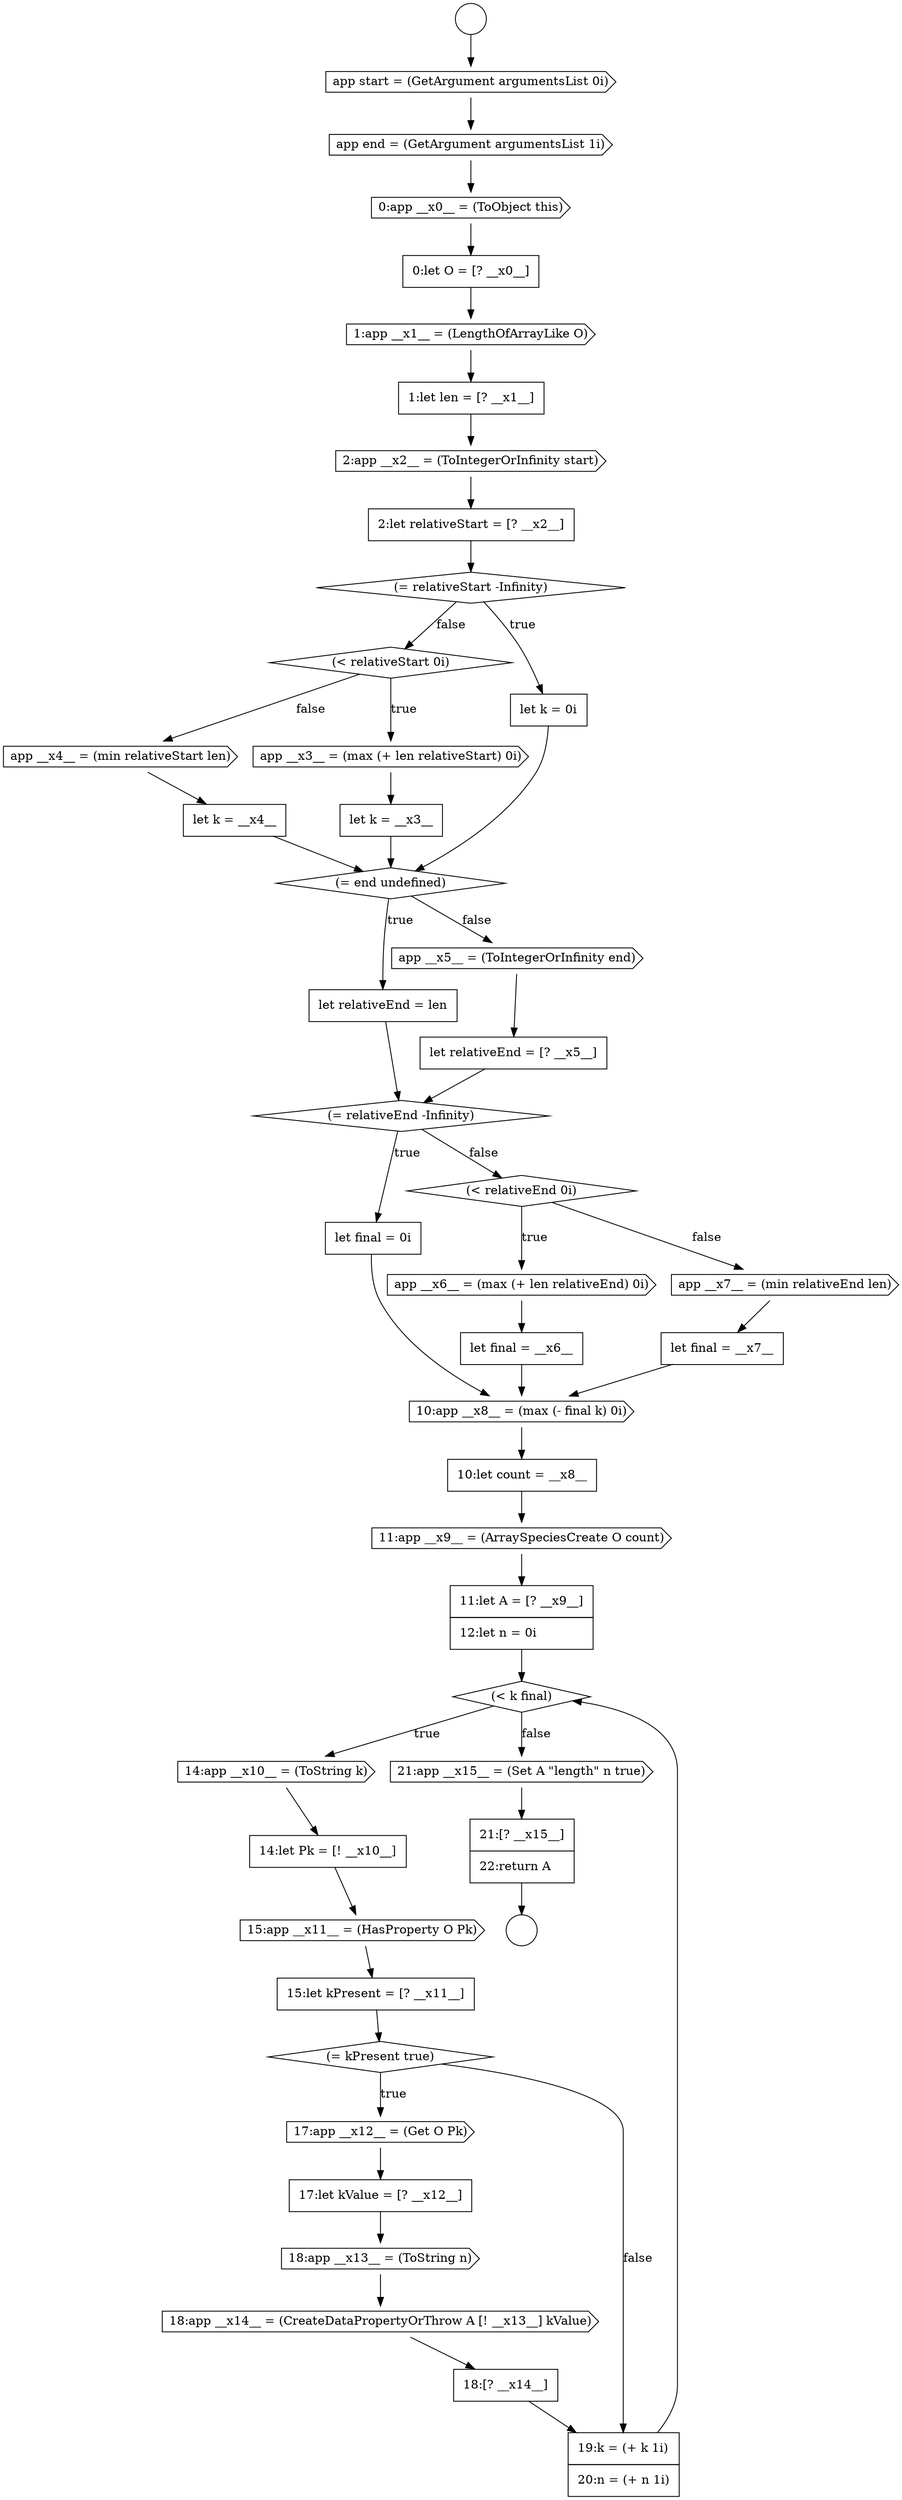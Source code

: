 digraph {
  node0 [shape=circle label=" " color="black" fillcolor="white" style=filled]
  node5 [shape=none, margin=0, label=<<font color="black">
    <table border="0" cellborder="1" cellspacing="0" cellpadding="10">
      <tr><td align="left">0:let O = [? __x0__]</td></tr>
    </table>
  </font>> color="black" fillcolor="white" style=filled]
  node10 [shape=diamond, label=<<font color="black">(= relativeStart -Infinity)</font>> color="black" fillcolor="white" style=filled]
  node14 [shape=none, margin=0, label=<<font color="black">
    <table border="0" cellborder="1" cellspacing="0" cellpadding="10">
      <tr><td align="left">let k = __x3__</td></tr>
    </table>
  </font>> color="black" fillcolor="white" style=filled]
  node1 [shape=circle label=" " color="black" fillcolor="white" style=filled]
  node6 [shape=cds, label=<<font color="black">1:app __x1__ = (LengthOfArrayLike O)</font>> color="black" fillcolor="white" style=filled]
  node9 [shape=none, margin=0, label=<<font color="black">
    <table border="0" cellborder="1" cellspacing="0" cellpadding="10">
      <tr><td align="left">2:let relativeStart = [? __x2__]</td></tr>
    </table>
  </font>> color="black" fillcolor="white" style=filled]
  node2 [shape=cds, label=<<font color="black">app start = (GetArgument argumentsList 0i)</font>> color="black" fillcolor="white" style=filled]
  node12 [shape=diamond, label=<<font color="black">(&lt; relativeStart 0i)</font>> color="black" fillcolor="white" style=filled]
  node18 [shape=none, margin=0, label=<<font color="black">
    <table border="0" cellborder="1" cellspacing="0" cellpadding="10">
      <tr><td align="left">let relativeEnd = len</td></tr>
    </table>
  </font>> color="black" fillcolor="white" style=filled]
  node8 [shape=cds, label=<<font color="black">2:app __x2__ = (ToIntegerOrInfinity start)</font>> color="black" fillcolor="white" style=filled]
  node4 [shape=cds, label=<<font color="black">0:app __x0__ = (ToObject this)</font>> color="black" fillcolor="white" style=filled]
  node15 [shape=cds, label=<<font color="black">app __x4__ = (min relativeStart len)</font>> color="black" fillcolor="white" style=filled]
  node42 [shape=none, margin=0, label=<<font color="black">
    <table border="0" cellborder="1" cellspacing="0" cellpadding="10">
      <tr><td align="left">18:[? __x14__]</td></tr>
    </table>
  </font>> color="black" fillcolor="white" style=filled]
  node24 [shape=cds, label=<<font color="black">app __x6__ = (max (+ len relativeEnd) 0i)</font>> color="black" fillcolor="white" style=filled]
  node37 [shape=diamond, label=<<font color="black">(= kPresent true)</font>> color="black" fillcolor="white" style=filled]
  node25 [shape=none, margin=0, label=<<font color="black">
    <table border="0" cellborder="1" cellspacing="0" cellpadding="10">
      <tr><td align="left">let final = __x6__</td></tr>
    </table>
  </font>> color="black" fillcolor="white" style=filled]
  node20 [shape=none, margin=0, label=<<font color="black">
    <table border="0" cellborder="1" cellspacing="0" cellpadding="10">
      <tr><td align="left">let relativeEnd = [? __x5__]</td></tr>
    </table>
  </font>> color="black" fillcolor="white" style=filled]
  node29 [shape=none, margin=0, label=<<font color="black">
    <table border="0" cellborder="1" cellspacing="0" cellpadding="10">
      <tr><td align="left">10:let count = __x8__</td></tr>
    </table>
  </font>> color="black" fillcolor="white" style=filled]
  node21 [shape=diamond, label=<<font color="black">(= relativeEnd -Infinity)</font>> color="black" fillcolor="white" style=filled]
  node33 [shape=cds, label=<<font color="black">14:app __x10__ = (ToString k)</font>> color="black" fillcolor="white" style=filled]
  node28 [shape=cds, label=<<font color="black">10:app __x8__ = (max (- final k) 0i)</font>> color="black" fillcolor="white" style=filled]
  node38 [shape=cds, label=<<font color="black">17:app __x12__ = (Get O Pk)</font>> color="black" fillcolor="white" style=filled]
  node13 [shape=cds, label=<<font color="black">app __x3__ = (max (+ len relativeStart) 0i)</font>> color="black" fillcolor="white" style=filled]
  node41 [shape=cds, label=<<font color="black">18:app __x14__ = (CreateDataPropertyOrThrow A [! __x13__] kValue)</font>> color="black" fillcolor="white" style=filled]
  node45 [shape=none, margin=0, label=<<font color="black">
    <table border="0" cellborder="1" cellspacing="0" cellpadding="10">
      <tr><td align="left">21:[? __x15__]</td></tr>
      <tr><td align="left">22:return A</td></tr>
    </table>
  </font>> color="black" fillcolor="white" style=filled]
  node17 [shape=diamond, label=<<font color="black">(= end undefined)</font>> color="black" fillcolor="white" style=filled]
  node32 [shape=diamond, label=<<font color="black">(&lt; k final)</font>> color="black" fillcolor="white" style=filled]
  node34 [shape=none, margin=0, label=<<font color="black">
    <table border="0" cellborder="1" cellspacing="0" cellpadding="10">
      <tr><td align="left">14:let Pk = [! __x10__]</td></tr>
    </table>
  </font>> color="black" fillcolor="white" style=filled]
  node22 [shape=none, margin=0, label=<<font color="black">
    <table border="0" cellborder="1" cellspacing="0" cellpadding="10">
      <tr><td align="left">let final = 0i</td></tr>
    </table>
  </font>> color="black" fillcolor="white" style=filled]
  node44 [shape=cds, label=<<font color="black">21:app __x15__ = (Set A &quot;length&quot; n true)</font>> color="black" fillcolor="white" style=filled]
  node27 [shape=none, margin=0, label=<<font color="black">
    <table border="0" cellborder="1" cellspacing="0" cellpadding="10">
      <tr><td align="left">let final = __x7__</td></tr>
    </table>
  </font>> color="black" fillcolor="white" style=filled]
  node7 [shape=none, margin=0, label=<<font color="black">
    <table border="0" cellborder="1" cellspacing="0" cellpadding="10">
      <tr><td align="left">1:let len = [? __x1__]</td></tr>
    </table>
  </font>> color="black" fillcolor="white" style=filled]
  node39 [shape=none, margin=0, label=<<font color="black">
    <table border="0" cellborder="1" cellspacing="0" cellpadding="10">
      <tr><td align="left">17:let kValue = [? __x12__]</td></tr>
    </table>
  </font>> color="black" fillcolor="white" style=filled]
  node3 [shape=cds, label=<<font color="black">app end = (GetArgument argumentsList 1i)</font>> color="black" fillcolor="white" style=filled]
  node35 [shape=cds, label=<<font color="black">15:app __x11__ = (HasProperty O Pk)</font>> color="black" fillcolor="white" style=filled]
  node16 [shape=none, margin=0, label=<<font color="black">
    <table border="0" cellborder="1" cellspacing="0" cellpadding="10">
      <tr><td align="left">let k = __x4__</td></tr>
    </table>
  </font>> color="black" fillcolor="white" style=filled]
  node31 [shape=none, margin=0, label=<<font color="black">
    <table border="0" cellborder="1" cellspacing="0" cellpadding="10">
      <tr><td align="left">11:let A = [? __x9__]</td></tr>
      <tr><td align="left">12:let n = 0i</td></tr>
    </table>
  </font>> color="black" fillcolor="white" style=filled]
  node11 [shape=none, margin=0, label=<<font color="black">
    <table border="0" cellborder="1" cellspacing="0" cellpadding="10">
      <tr><td align="left">let k = 0i</td></tr>
    </table>
  </font>> color="black" fillcolor="white" style=filled]
  node43 [shape=none, margin=0, label=<<font color="black">
    <table border="0" cellborder="1" cellspacing="0" cellpadding="10">
      <tr><td align="left">19:k = (+ k 1i)</td></tr>
      <tr><td align="left">20:n = (+ n 1i)</td></tr>
    </table>
  </font>> color="black" fillcolor="white" style=filled]
  node40 [shape=cds, label=<<font color="black">18:app __x13__ = (ToString n)</font>> color="black" fillcolor="white" style=filled]
  node26 [shape=cds, label=<<font color="black">app __x7__ = (min relativeEnd len)</font>> color="black" fillcolor="white" style=filled]
  node23 [shape=diamond, label=<<font color="black">(&lt; relativeEnd 0i)</font>> color="black" fillcolor="white" style=filled]
  node36 [shape=none, margin=0, label=<<font color="black">
    <table border="0" cellborder="1" cellspacing="0" cellpadding="10">
      <tr><td align="left">15:let kPresent = [? __x11__]</td></tr>
    </table>
  </font>> color="black" fillcolor="white" style=filled]
  node30 [shape=cds, label=<<font color="black">11:app __x9__ = (ArraySpeciesCreate O count)</font>> color="black" fillcolor="white" style=filled]
  node19 [shape=cds, label=<<font color="black">app __x5__ = (ToIntegerOrInfinity end)</font>> color="black" fillcolor="white" style=filled]
  node10 -> node11 [label=<<font color="black">true</font>> color="black"]
  node10 -> node12 [label=<<font color="black">false</font>> color="black"]
  node22 -> node28 [ color="black"]
  node31 -> node32 [ color="black"]
  node26 -> node27 [ color="black"]
  node4 -> node5 [ color="black"]
  node18 -> node21 [ color="black"]
  node8 -> node9 [ color="black"]
  node16 -> node17 [ color="black"]
  node5 -> node6 [ color="black"]
  node3 -> node4 [ color="black"]
  node28 -> node29 [ color="black"]
  node29 -> node30 [ color="black"]
  node39 -> node40 [ color="black"]
  node25 -> node28 [ color="black"]
  node7 -> node8 [ color="black"]
  node11 -> node17 [ color="black"]
  node42 -> node43 [ color="black"]
  node34 -> node35 [ color="black"]
  node2 -> node3 [ color="black"]
  node23 -> node24 [label=<<font color="black">true</font>> color="black"]
  node23 -> node26 [label=<<font color="black">false</font>> color="black"]
  node15 -> node16 [ color="black"]
  node19 -> node20 [ color="black"]
  node37 -> node38 [label=<<font color="black">true</font>> color="black"]
  node37 -> node43 [label=<<font color="black">false</font>> color="black"]
  node13 -> node14 [ color="black"]
  node35 -> node36 [ color="black"]
  node32 -> node33 [label=<<font color="black">true</font>> color="black"]
  node32 -> node44 [label=<<font color="black">false</font>> color="black"]
  node0 -> node2 [ color="black"]
  node36 -> node37 [ color="black"]
  node6 -> node7 [ color="black"]
  node21 -> node22 [label=<<font color="black">true</font>> color="black"]
  node21 -> node23 [label=<<font color="black">false</font>> color="black"]
  node9 -> node10 [ color="black"]
  node12 -> node13 [label=<<font color="black">true</font>> color="black"]
  node12 -> node15 [label=<<font color="black">false</font>> color="black"]
  node44 -> node45 [ color="black"]
  node27 -> node28 [ color="black"]
  node40 -> node41 [ color="black"]
  node30 -> node31 [ color="black"]
  node20 -> node21 [ color="black"]
  node24 -> node25 [ color="black"]
  node38 -> node39 [ color="black"]
  node45 -> node1 [ color="black"]
  node17 -> node18 [label=<<font color="black">true</font>> color="black"]
  node17 -> node19 [label=<<font color="black">false</font>> color="black"]
  node41 -> node42 [ color="black"]
  node14 -> node17 [ color="black"]
  node33 -> node34 [ color="black"]
  node43 -> node32 [ color="black"]
}
